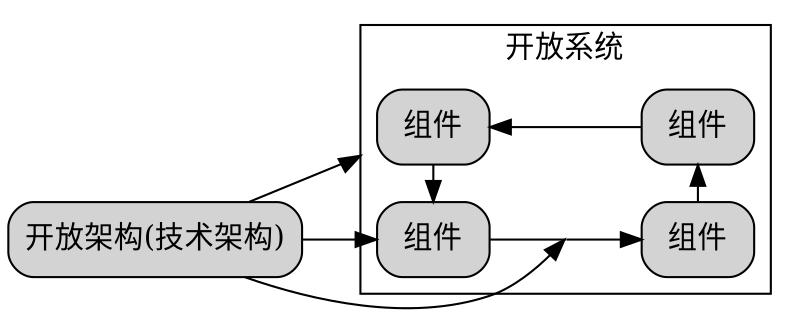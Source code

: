 digraph G {
  graph [rankdir=LR,compound=true];
  node [shape=box, style="rounded,filled"];
  
  subgraph cluster_system1{
    label="开放系统"
    node1[label="组件"]
    node2[label="组件"] 
    node3[label="组件"]
    node4[label="组件"]
    
    // 创建不可见节点
    invis_node [shape=point, width=0, height=0, label=""]
    
    // 重新连接节点，在node1和node2之间插入不可见节点
    node1 -> invis_node [dir=none]  // dir=none 表示没有箭头
    invis_node -> node2
    
    node2 -> node3
    node3 -> node4
    node4 -> node1
    
    {rank=same;node1;node4}
    {rank=same;node2;node3}
  }
TA[label="开放架构(技术架构)"]
TA->node1
TA->invis_node
TA->node4[lhead="cluster_system1"]
  
  // 示例：如何连接到隐藏节点
  // external_node -> invis_node
}
/*
digraph G {
  graph [rankdir=LR,compound=true];
  node [shape=box, style="rounded,filled"];
subgraph cluster_MOSA_benefits{
	label="系统"
	node1[label="组件"]
	node2[label="组件"]
	node3[label="组件"]
	node4[label="组件"]
	node1 -> node2
	node2->node3
	node3 ->node4
	node4 -> node1
	{rank=same;node1;node4}
	{rank=same;node2;node3}
}
TA[label="开放架构(技术架构)"]
}*/
